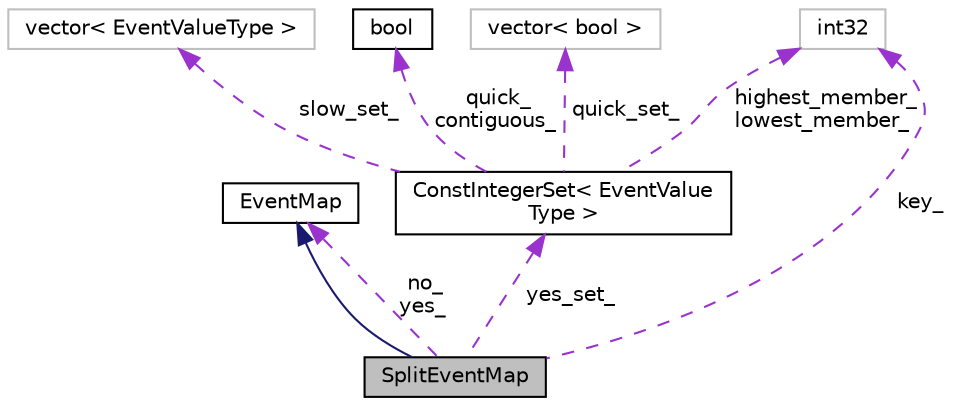 digraph "SplitEventMap"
{
  edge [fontname="Helvetica",fontsize="10",labelfontname="Helvetica",labelfontsize="10"];
  node [fontname="Helvetica",fontsize="10",shape=record];
  Node2 [label="SplitEventMap",height=0.2,width=0.4,color="black", fillcolor="grey75", style="filled", fontcolor="black"];
  Node3 -> Node2 [dir="back",color="midnightblue",fontsize="10",style="solid",fontname="Helvetica"];
  Node3 [label="EventMap",height=0.2,width=0.4,color="black", fillcolor="white", style="filled",URL="$classkaldi_1_1EventMap.html",tooltip="A class that is capable of representing a generic mapping from EventType (which is a vector of (key..."];
  Node3 -> Node2 [dir="back",color="darkorchid3",fontsize="10",style="dashed",label=" no_\nyes_" ,fontname="Helvetica"];
  Node4 -> Node2 [dir="back",color="darkorchid3",fontsize="10",style="dashed",label=" yes_set_" ,fontname="Helvetica"];
  Node4 [label="ConstIntegerSet\< EventValue\lType \>",height=0.2,width=0.4,color="black", fillcolor="white", style="filled",URL="$classkaldi_1_1ConstIntegerSet.html"];
  Node5 -> Node4 [dir="back",color="darkorchid3",fontsize="10",style="dashed",label=" slow_set_" ,fontname="Helvetica"];
  Node5 [label="vector\< EventValueType \>",height=0.2,width=0.4,color="grey75", fillcolor="white", style="filled"];
  Node6 -> Node4 [dir="back",color="darkorchid3",fontsize="10",style="dashed",label=" quick_\ncontiguous_" ,fontname="Helvetica"];
  Node6 [label="bool",height=0.2,width=0.4,color="black", fillcolor="white", style="filled",URL="$classbool.html"];
  Node7 -> Node4 [dir="back",color="darkorchid3",fontsize="10",style="dashed",label=" quick_set_" ,fontname="Helvetica"];
  Node7 [label="vector\< bool \>",height=0.2,width=0.4,color="grey75", fillcolor="white", style="filled"];
  Node8 -> Node4 [dir="back",color="darkorchid3",fontsize="10",style="dashed",label=" highest_member_\nlowest_member_" ,fontname="Helvetica"];
  Node8 [label="int32",height=0.2,width=0.4,color="grey75", fillcolor="white", style="filled"];
  Node8 -> Node2 [dir="back",color="darkorchid3",fontsize="10",style="dashed",label=" key_" ,fontname="Helvetica"];
}
